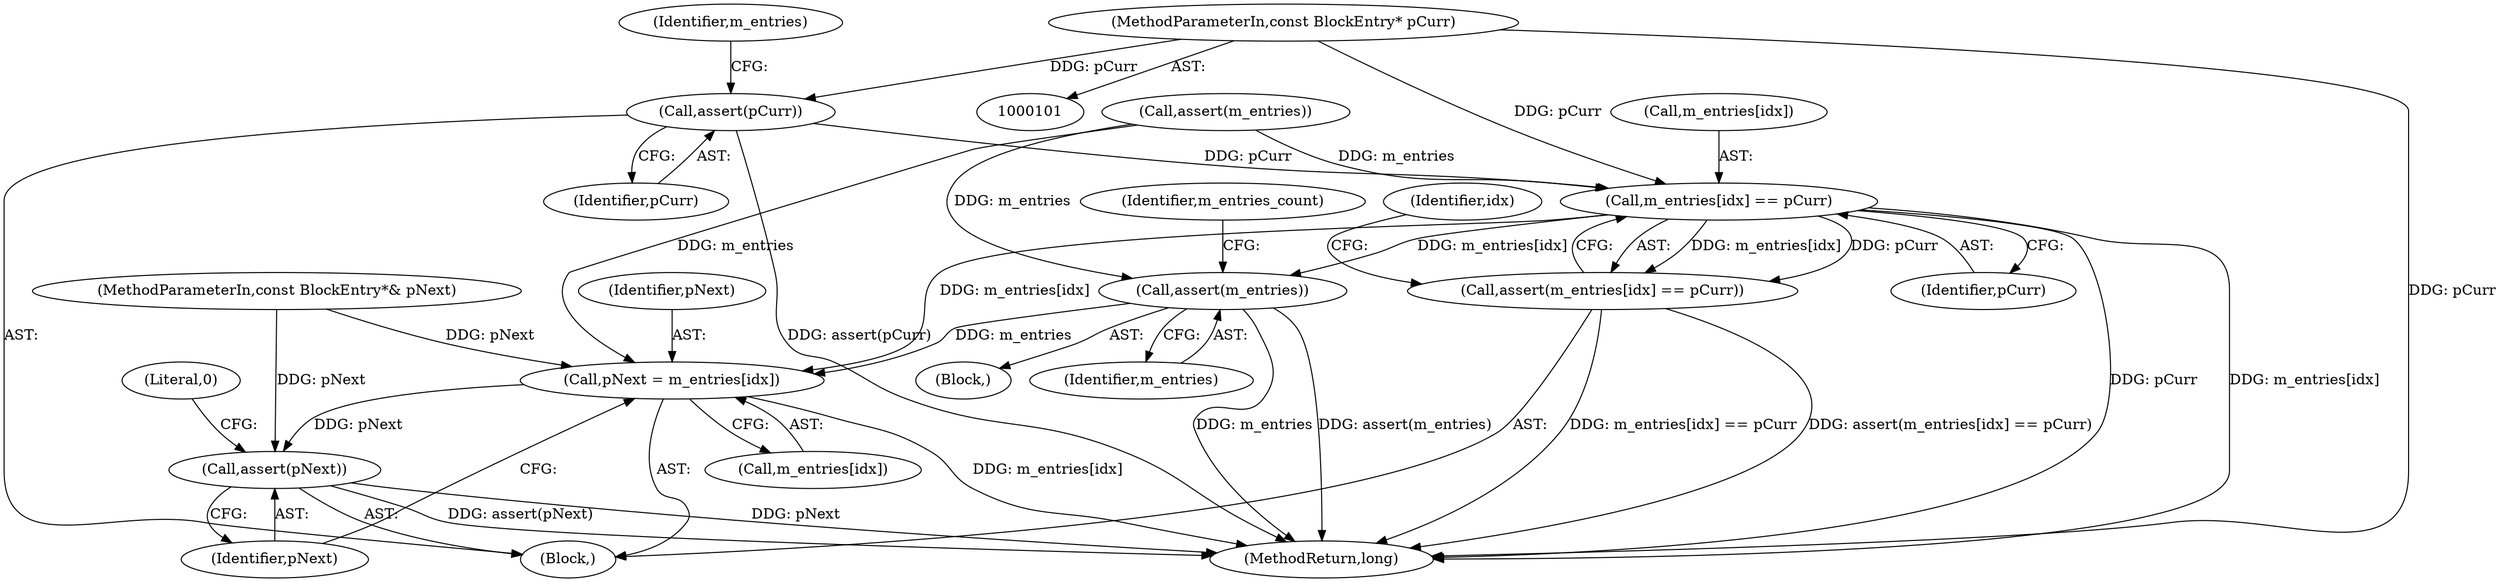 digraph "1_Android_04839626ed859623901ebd3a5fd483982186b59d_107@API" {
"1000105" [label="(Call,assert(pCurr))"];
"1000102" [label="(MethodParameterIn,const BlockEntry* pCurr)"];
"1000123" [label="(Call,m_entries[idx] == pCurr)"];
"1000122" [label="(Call,assert(m_entries[idx] == pCurr))"];
"1000164" [label="(Call,assert(m_entries))"];
"1000175" [label="(Call,pNext = m_entries[idx])"];
"1000180" [label="(Call,assert(pNext))"];
"1000108" [label="(Identifier,m_entries)"];
"1000184" [label="(MethodReturn,long)"];
"1000102" [label="(MethodParameterIn,const BlockEntry* pCurr)"];
"1000106" [label="(Identifier,pCurr)"];
"1000180" [label="(Call,assert(pNext))"];
"1000127" [label="(Identifier,pCurr)"];
"1000124" [label="(Call,m_entries[idx])"];
"1000135" [label="(Block,)"];
"1000129" [label="(Identifier,idx)"];
"1000123" [label="(Call,m_entries[idx] == pCurr)"];
"1000168" [label="(Identifier,m_entries_count)"];
"1000176" [label="(Identifier,pNext)"];
"1000165" [label="(Identifier,m_entries)"];
"1000175" [label="(Call,pNext = m_entries[idx])"];
"1000183" [label="(Literal,0)"];
"1000107" [label="(Call,assert(m_entries))"];
"1000181" [label="(Identifier,pNext)"];
"1000177" [label="(Call,m_entries[idx])"];
"1000122" [label="(Call,assert(m_entries[idx] == pCurr))"];
"1000164" [label="(Call,assert(m_entries))"];
"1000103" [label="(MethodParameterIn,const BlockEntry*& pNext)"];
"1000104" [label="(Block,)"];
"1000105" [label="(Call,assert(pCurr))"];
"1000105" -> "1000104"  [label="AST: "];
"1000105" -> "1000106"  [label="CFG: "];
"1000106" -> "1000105"  [label="AST: "];
"1000108" -> "1000105"  [label="CFG: "];
"1000105" -> "1000184"  [label="DDG: assert(pCurr)"];
"1000102" -> "1000105"  [label="DDG: pCurr"];
"1000105" -> "1000123"  [label="DDG: pCurr"];
"1000102" -> "1000101"  [label="AST: "];
"1000102" -> "1000184"  [label="DDG: pCurr"];
"1000102" -> "1000123"  [label="DDG: pCurr"];
"1000123" -> "1000122"  [label="AST: "];
"1000123" -> "1000127"  [label="CFG: "];
"1000124" -> "1000123"  [label="AST: "];
"1000127" -> "1000123"  [label="AST: "];
"1000122" -> "1000123"  [label="CFG: "];
"1000123" -> "1000184"  [label="DDG: pCurr"];
"1000123" -> "1000184"  [label="DDG: m_entries[idx]"];
"1000123" -> "1000122"  [label="DDG: m_entries[idx]"];
"1000123" -> "1000122"  [label="DDG: pCurr"];
"1000107" -> "1000123"  [label="DDG: m_entries"];
"1000123" -> "1000164"  [label="DDG: m_entries[idx]"];
"1000123" -> "1000175"  [label="DDG: m_entries[idx]"];
"1000122" -> "1000104"  [label="AST: "];
"1000129" -> "1000122"  [label="CFG: "];
"1000122" -> "1000184"  [label="DDG: m_entries[idx] == pCurr"];
"1000122" -> "1000184"  [label="DDG: assert(m_entries[idx] == pCurr)"];
"1000164" -> "1000135"  [label="AST: "];
"1000164" -> "1000165"  [label="CFG: "];
"1000165" -> "1000164"  [label="AST: "];
"1000168" -> "1000164"  [label="CFG: "];
"1000164" -> "1000184"  [label="DDG: assert(m_entries)"];
"1000164" -> "1000184"  [label="DDG: m_entries"];
"1000107" -> "1000164"  [label="DDG: m_entries"];
"1000164" -> "1000175"  [label="DDG: m_entries"];
"1000175" -> "1000104"  [label="AST: "];
"1000175" -> "1000177"  [label="CFG: "];
"1000176" -> "1000175"  [label="AST: "];
"1000177" -> "1000175"  [label="AST: "];
"1000181" -> "1000175"  [label="CFG: "];
"1000175" -> "1000184"  [label="DDG: m_entries[idx]"];
"1000107" -> "1000175"  [label="DDG: m_entries"];
"1000103" -> "1000175"  [label="DDG: pNext"];
"1000175" -> "1000180"  [label="DDG: pNext"];
"1000180" -> "1000104"  [label="AST: "];
"1000180" -> "1000181"  [label="CFG: "];
"1000181" -> "1000180"  [label="AST: "];
"1000183" -> "1000180"  [label="CFG: "];
"1000180" -> "1000184"  [label="DDG: pNext"];
"1000180" -> "1000184"  [label="DDG: assert(pNext)"];
"1000103" -> "1000180"  [label="DDG: pNext"];
}
